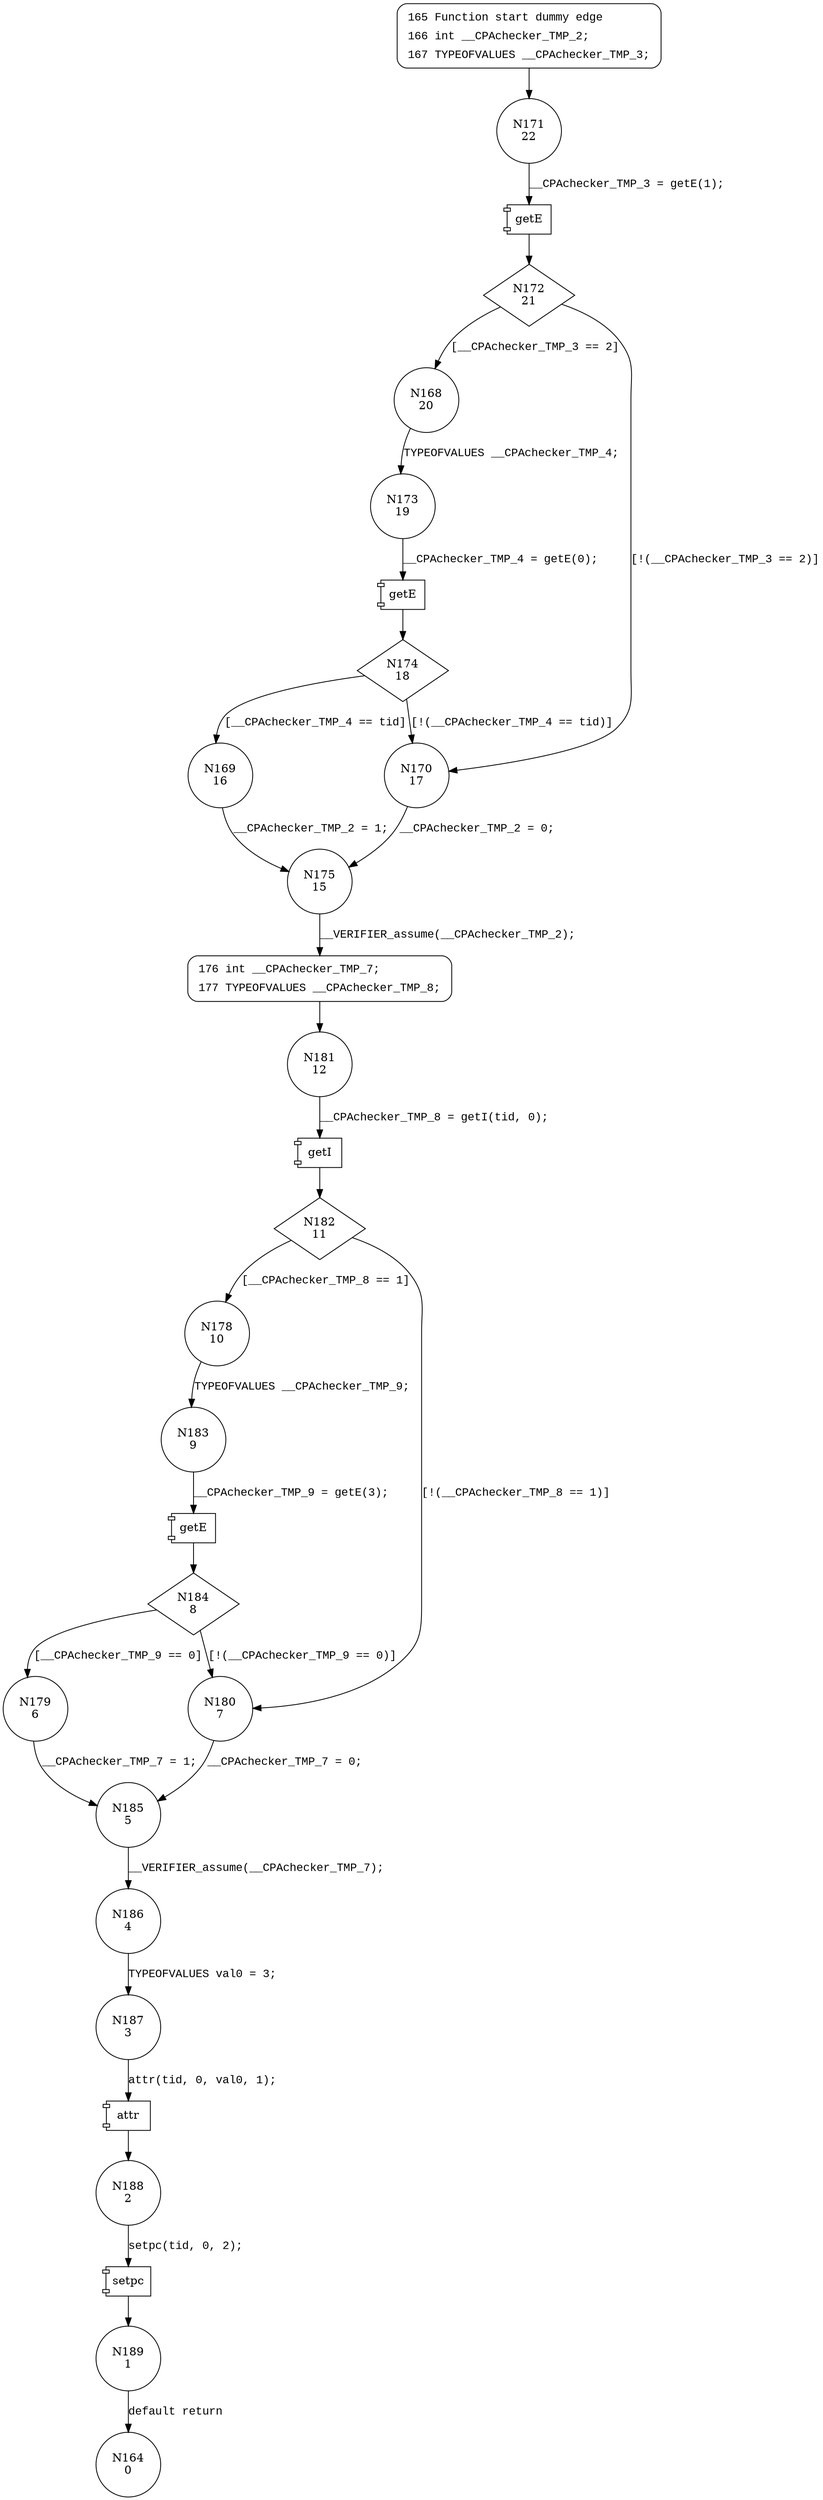 digraph _0_3 {
171 [shape="circle" label="N171\n22"]
172 [shape="diamond" label="N172\n21"]
168 [shape="circle" label="N168\n20"]
170 [shape="circle" label="N170\n17"]
175 [shape="circle" label="N175\n15"]
176 [shape="circle" label="N176\n14"]
181 [shape="circle" label="N181\n12"]
182 [shape="diamond" label="N182\n11"]
178 [shape="circle" label="N178\n10"]
180 [shape="circle" label="N180\n7"]
185 [shape="circle" label="N185\n5"]
186 [shape="circle" label="N186\n4"]
187 [shape="circle" label="N187\n3"]
188 [shape="circle" label="N188\n2"]
189 [shape="circle" label="N189\n1"]
183 [shape="circle" label="N183\n9"]
184 [shape="diamond" label="N184\n8"]
179 [shape="circle" label="N179\n6"]
173 [shape="circle" label="N173\n19"]
174 [shape="diamond" label="N174\n18"]
169 [shape="circle" label="N169\n16"]
164 [shape="circle" label="N164\n0"]
165 [style="filled,bold" penwidth="1" fillcolor="white" fontname="Courier New" shape="Mrecord" label=<<table border="0" cellborder="0" cellpadding="3" bgcolor="white"><tr><td align="right">165</td><td align="left">Function start dummy edge</td></tr><tr><td align="right">166</td><td align="left">int __CPAchecker_TMP_2;</td></tr><tr><td align="right">167</td><td align="left">TYPEOFVALUES __CPAchecker_TMP_3;</td></tr></table>>]
165 -> 171[label=""]
176 [style="filled,bold" penwidth="1" fillcolor="white" fontname="Courier New" shape="Mrecord" label=<<table border="0" cellborder="0" cellpadding="3" bgcolor="white"><tr><td align="right">176</td><td align="left">int __CPAchecker_TMP_7;</td></tr><tr><td align="right">177</td><td align="left">TYPEOFVALUES __CPAchecker_TMP_8;</td></tr></table>>]
176 -> 181[label=""]
100053 [shape="component" label="getE"]
171 -> 100053 [label="__CPAchecker_TMP_3 = getE(1);" fontname="Courier New"]
100053 -> 172 [label="" fontname="Courier New"]
172 -> 168 [label="[__CPAchecker_TMP_3 == 2]" fontname="Courier New"]
172 -> 170 [label="[!(__CPAchecker_TMP_3 == 2)]" fontname="Courier New"]
170 -> 175 [label="__CPAchecker_TMP_2 = 0;" fontname="Courier New"]
175 -> 176 [label="__VERIFIER_assume(__CPAchecker_TMP_2);" fontname="Courier New"]
100054 [shape="component" label="getI"]
181 -> 100054 [label="__CPAchecker_TMP_8 = getI(tid, 0);" fontname="Courier New"]
100054 -> 182 [label="" fontname="Courier New"]
182 -> 178 [label="[__CPAchecker_TMP_8 == 1]" fontname="Courier New"]
182 -> 180 [label="[!(__CPAchecker_TMP_8 == 1)]" fontname="Courier New"]
180 -> 185 [label="__CPAchecker_TMP_7 = 0;" fontname="Courier New"]
185 -> 186 [label="__VERIFIER_assume(__CPAchecker_TMP_7);" fontname="Courier New"]
100055 [shape="component" label="attr"]
187 -> 100055 [label="attr(tid, 0, val0, 1);" fontname="Courier New"]
100055 -> 188 [label="" fontname="Courier New"]
100056 [shape="component" label="setpc"]
188 -> 100056 [label="setpc(tid, 0, 2);" fontname="Courier New"]
100056 -> 189 [label="" fontname="Courier New"]
178 -> 183 [label="TYPEOFVALUES __CPAchecker_TMP_9;" fontname="Courier New"]
100057 [shape="component" label="getE"]
183 -> 100057 [label="__CPAchecker_TMP_9 = getE(3);" fontname="Courier New"]
100057 -> 184 [label="" fontname="Courier New"]
184 -> 179 [label="[__CPAchecker_TMP_9 == 0]" fontname="Courier New"]
184 -> 180 [label="[!(__CPAchecker_TMP_9 == 0)]" fontname="Courier New"]
168 -> 173 [label="TYPEOFVALUES __CPAchecker_TMP_4;" fontname="Courier New"]
100058 [shape="component" label="getE"]
173 -> 100058 [label="__CPAchecker_TMP_4 = getE(0);" fontname="Courier New"]
100058 -> 174 [label="" fontname="Courier New"]
174 -> 169 [label="[__CPAchecker_TMP_4 == tid]" fontname="Courier New"]
174 -> 170 [label="[!(__CPAchecker_TMP_4 == tid)]" fontname="Courier New"]
186 -> 187 [label="TYPEOFVALUES val0 = 3;" fontname="Courier New"]
189 -> 164 [label="default return" fontname="Courier New"]
179 -> 185 [label="__CPAchecker_TMP_7 = 1;" fontname="Courier New"]
169 -> 175 [label="__CPAchecker_TMP_2 = 1;" fontname="Courier New"]
}